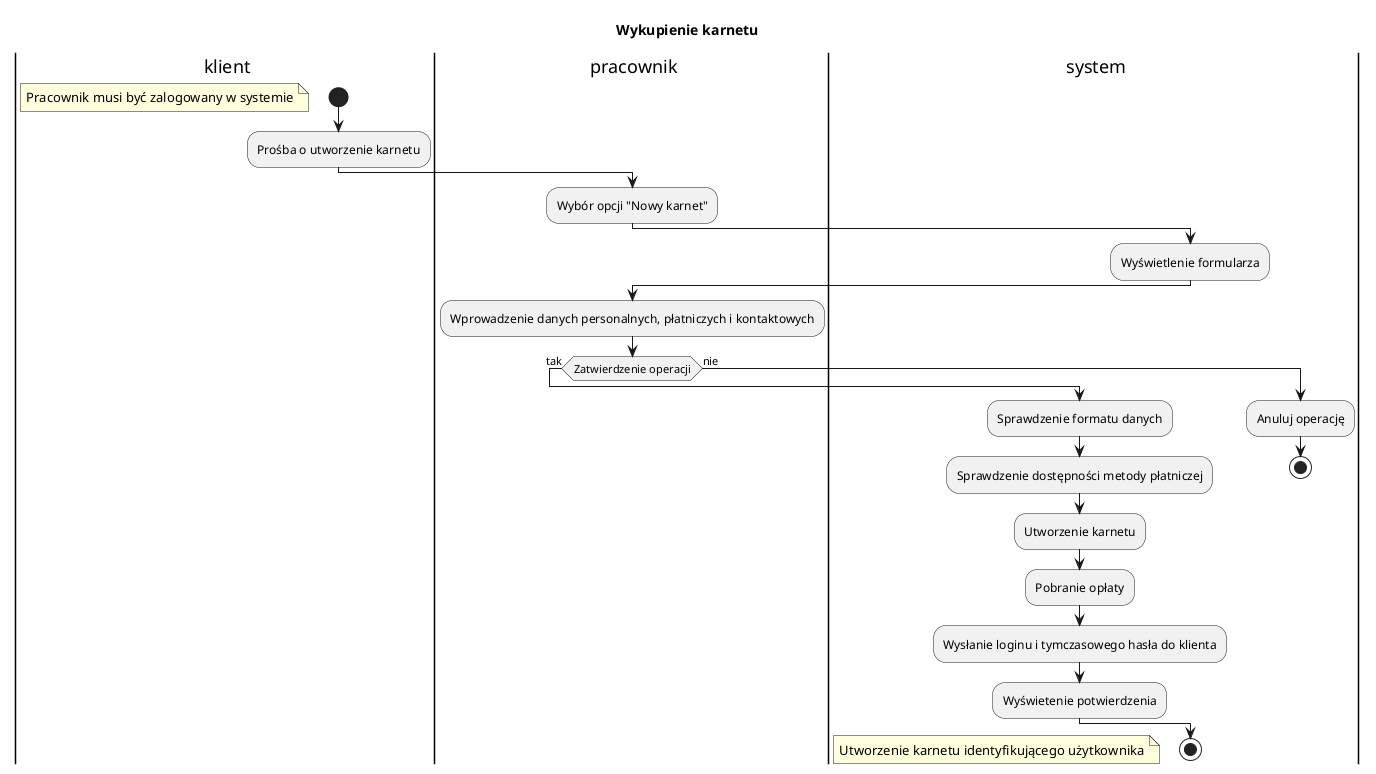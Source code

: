 @startuml "Wykupienie karnetu"
title "Wykupienie karnetu"

|k| klient
|p| pracownik
|s| system

|k|
start
floating note left: Pracownik musi być zalogowany w systemie
:Prośba o utworzenie karnetu;

|p|
:Wybór opcji "Nowy karnet";

|s|
:Wyświetlenie formularza;

|p|
:Wprowadzenie danych personalnych, płatniczych i kontaktowych;

if (Zatwierdzenie operacji) then (tak)
|s|
:Sprawdzenie formatu danych;
:Sprawdzenie dostępności metody płatniczej;
:Utworzenie karnetu;
:Pobranie opłaty;
:Wysłanie loginu i tymczasowego hasła do klienta;
:Wyświetenie potwierdzenia;
else (nie)
:Anuluj operację;
stop
endif

stop
floating note left: Utworzenie karnetu identyfikującego użytkownika

@enduml
